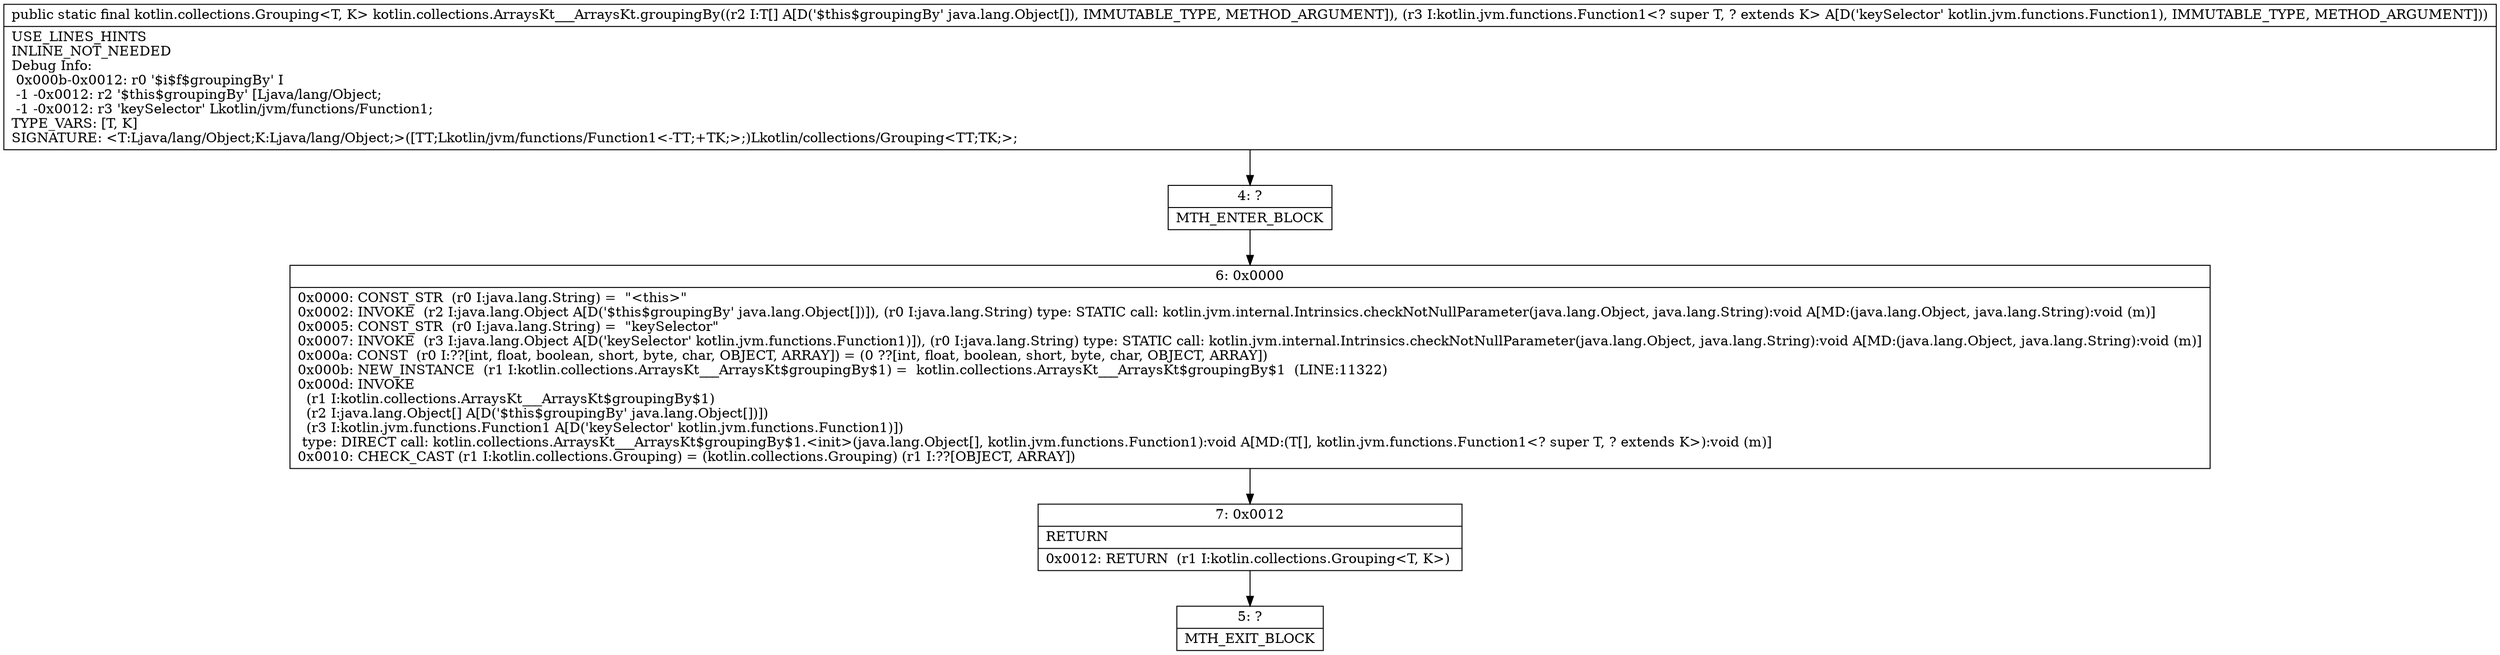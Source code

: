 digraph "CFG forkotlin.collections.ArraysKt___ArraysKt.groupingBy([Ljava\/lang\/Object;Lkotlin\/jvm\/functions\/Function1;)Lkotlin\/collections\/Grouping;" {
Node_4 [shape=record,label="{4\:\ ?|MTH_ENTER_BLOCK\l}"];
Node_6 [shape=record,label="{6\:\ 0x0000|0x0000: CONST_STR  (r0 I:java.lang.String) =  \"\<this\>\" \l0x0002: INVOKE  (r2 I:java.lang.Object A[D('$this$groupingBy' java.lang.Object[])]), (r0 I:java.lang.String) type: STATIC call: kotlin.jvm.internal.Intrinsics.checkNotNullParameter(java.lang.Object, java.lang.String):void A[MD:(java.lang.Object, java.lang.String):void (m)]\l0x0005: CONST_STR  (r0 I:java.lang.String) =  \"keySelector\" \l0x0007: INVOKE  (r3 I:java.lang.Object A[D('keySelector' kotlin.jvm.functions.Function1)]), (r0 I:java.lang.String) type: STATIC call: kotlin.jvm.internal.Intrinsics.checkNotNullParameter(java.lang.Object, java.lang.String):void A[MD:(java.lang.Object, java.lang.String):void (m)]\l0x000a: CONST  (r0 I:??[int, float, boolean, short, byte, char, OBJECT, ARRAY]) = (0 ??[int, float, boolean, short, byte, char, OBJECT, ARRAY]) \l0x000b: NEW_INSTANCE  (r1 I:kotlin.collections.ArraysKt___ArraysKt$groupingBy$1) =  kotlin.collections.ArraysKt___ArraysKt$groupingBy$1  (LINE:11322)\l0x000d: INVOKE  \l  (r1 I:kotlin.collections.ArraysKt___ArraysKt$groupingBy$1)\l  (r2 I:java.lang.Object[] A[D('$this$groupingBy' java.lang.Object[])])\l  (r3 I:kotlin.jvm.functions.Function1 A[D('keySelector' kotlin.jvm.functions.Function1)])\l type: DIRECT call: kotlin.collections.ArraysKt___ArraysKt$groupingBy$1.\<init\>(java.lang.Object[], kotlin.jvm.functions.Function1):void A[MD:(T[], kotlin.jvm.functions.Function1\<? super T, ? extends K\>):void (m)]\l0x0010: CHECK_CAST (r1 I:kotlin.collections.Grouping) = (kotlin.collections.Grouping) (r1 I:??[OBJECT, ARRAY]) \l}"];
Node_7 [shape=record,label="{7\:\ 0x0012|RETURN\l|0x0012: RETURN  (r1 I:kotlin.collections.Grouping\<T, K\>) \l}"];
Node_5 [shape=record,label="{5\:\ ?|MTH_EXIT_BLOCK\l}"];
MethodNode[shape=record,label="{public static final kotlin.collections.Grouping\<T, K\> kotlin.collections.ArraysKt___ArraysKt.groupingBy((r2 I:T[] A[D('$this$groupingBy' java.lang.Object[]), IMMUTABLE_TYPE, METHOD_ARGUMENT]), (r3 I:kotlin.jvm.functions.Function1\<? super T, ? extends K\> A[D('keySelector' kotlin.jvm.functions.Function1), IMMUTABLE_TYPE, METHOD_ARGUMENT]))  | USE_LINES_HINTS\lINLINE_NOT_NEEDED\lDebug Info:\l  0x000b\-0x0012: r0 '$i$f$groupingBy' I\l  \-1 \-0x0012: r2 '$this$groupingBy' [Ljava\/lang\/Object;\l  \-1 \-0x0012: r3 'keySelector' Lkotlin\/jvm\/functions\/Function1;\lTYPE_VARS: [T, K]\lSIGNATURE: \<T:Ljava\/lang\/Object;K:Ljava\/lang\/Object;\>([TT;Lkotlin\/jvm\/functions\/Function1\<\-TT;+TK;\>;)Lkotlin\/collections\/Grouping\<TT;TK;\>;\l}"];
MethodNode -> Node_4;Node_4 -> Node_6;
Node_6 -> Node_7;
Node_7 -> Node_5;
}

